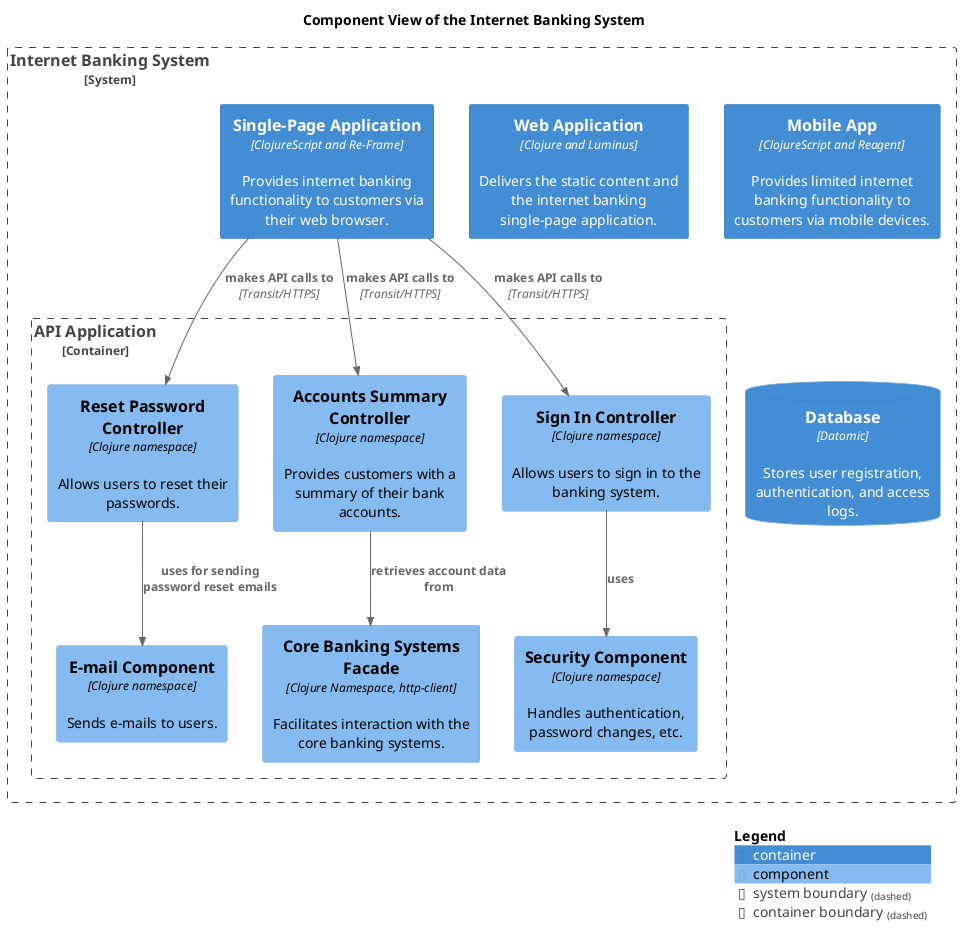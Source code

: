 @startuml component-view
!include <C4/C4_Component.puml>
!include <awslib14/AWSCommon>
!include <awslib14/AWSC4Integration>
!include <azure/AzureCommon>
!include <azure/AzureC4Integration>
!include <tupadr3/common>


LAYOUT_TOP_DOWN()




title Component View of the Internet Banking System
System_Boundary(mybank_digitalBanking_internetBankingSystem_internetBankingSystem, "Internet Banking System") {
  Container_Boundary(mybank_digitalBanking_internetBankingSystem_apiApplication, "API Application") {
    Component(mybank_digitalBanking_internetBankingSystem_securityComponent, "Security Component", $descr="Handles authentication, password changes, etc.", $techn="Clojure namespace")
    Component(mybank_digitalBanking_internetBankingSystem_resetPasswordController, "Reset Password Controller", $descr="Allows users to reset their passwords.", $techn="Clojure namespace")
    Component(mybank_digitalBanking_internetBankingSystem_emailComponent, "E-mail Component", $descr="Sends e-mails to users.", $techn="Clojure namespace")
    Component(mybank_digitalBanking_internetBankingSystem_coreBankingSystemsFacade, "Core Banking Systems Facade", $descr="Facilitates interaction with the core banking systems.", $techn="Clojure Namespace, http-client")
    Component(mybank_digitalBanking_internetBankingSystem_accountsSummaryController, "Accounts Summary Controller", $descr="Provides customers with a summary of their bank accounts.", $techn="Clojure namespace")
    Component(mybank_digitalBanking_internetBankingSystem_signInController, "Sign In Controller", $descr="Allows users to sign in to the banking system.", $techn="Clojure namespace")
  }
  Container(mybank_digitalBanking_internetBankingSystem_singlePageApp, "Single-Page Application", $descr="Provides internet banking functionality to customers via their web browser.", $techn="ClojureScript and Re-Frame")
  Container(mybank_digitalBanking_internetBankingSystem_webApp, "Web Application", $descr="Delivers the static content and the internet banking single-page application.", $techn="Clojure and Luminus")
  Container(mybank_digitalBanking_internetBankingSystem_mobileApp, "Mobile App", $descr="Provides limited internet banking functionality to customers via mobile devices.", $techn="ClojureScript and Reagent")
  ContainerDb(mybank_digitalBanking_internetBankingSystem_database, "Database", $descr="Stores user registration, authentication, and access logs.", $techn="Datomic")
}
Rel(mybank_digitalBanking_internetBankingSystem_accountsSummaryController, mybank_digitalBanking_internetBankingSystem_coreBankingSystemsFacade, "retrieves account data from")
Rel(mybank_digitalBanking_internetBankingSystem_resetPasswordController, mybank_digitalBanking_internetBankingSystem_emailComponent, "uses for sending password reset emails")
Rel(mybank_digitalBanking_internetBankingSystem_singlePageApp, mybank_digitalBanking_internetBankingSystem_signInController, "makes API calls to", $techn="Transit/HTTPS")
Rel(mybank_digitalBanking_internetBankingSystem_singlePageApp, mybank_digitalBanking_internetBankingSystem_resetPasswordController, "makes API calls to", $techn="Transit/HTTPS")
Rel(mybank_digitalBanking_internetBankingSystem_signInController, mybank_digitalBanking_internetBankingSystem_securityComponent, "uses")
Rel(mybank_digitalBanking_internetBankingSystem_singlePageApp, mybank_digitalBanking_internetBankingSystem_accountsSummaryController, "makes API calls to", $techn="Transit/HTTPS")
SHOW_LEGEND()
@enduml
